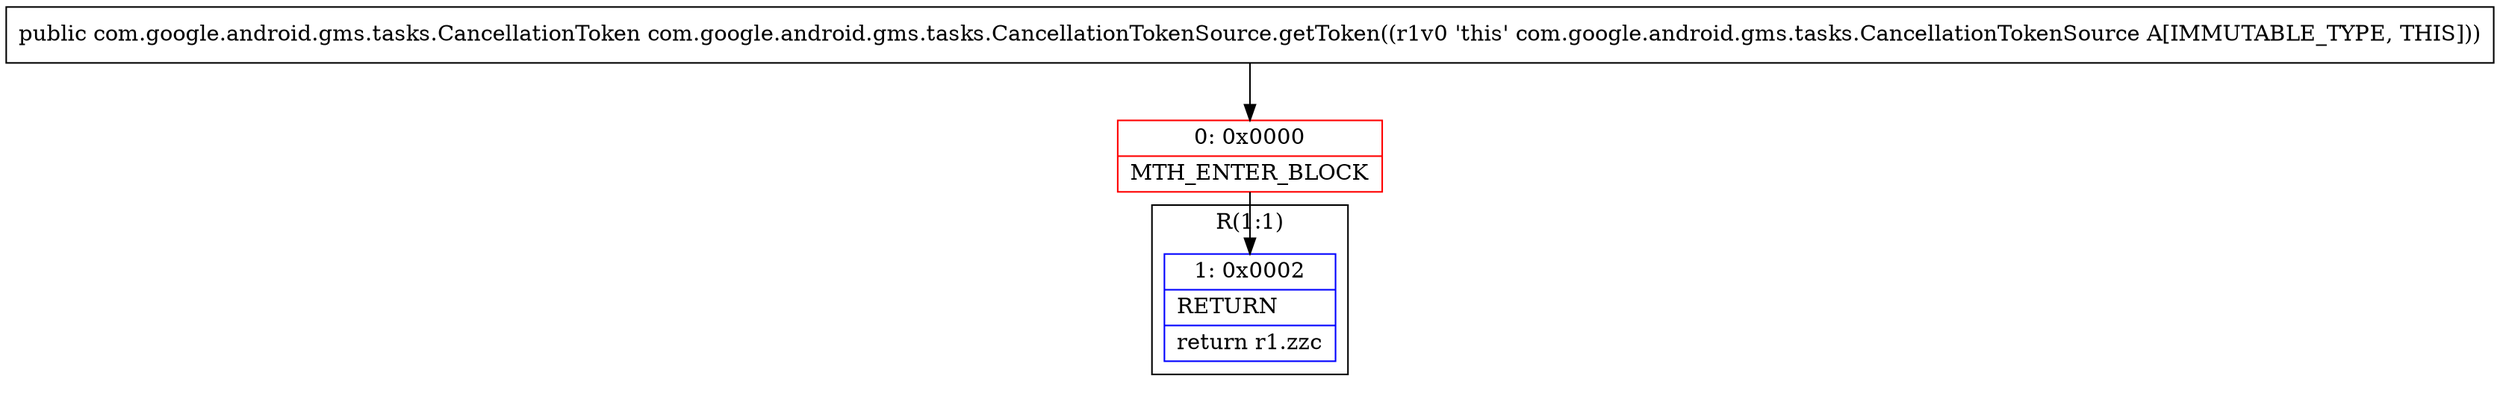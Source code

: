 digraph "CFG forcom.google.android.gms.tasks.CancellationTokenSource.getToken()Lcom\/google\/android\/gms\/tasks\/CancellationToken;" {
subgraph cluster_Region_164516987 {
label = "R(1:1)";
node [shape=record,color=blue];
Node_1 [shape=record,label="{1\:\ 0x0002|RETURN\l|return r1.zzc\l}"];
}
Node_0 [shape=record,color=red,label="{0\:\ 0x0000|MTH_ENTER_BLOCK\l}"];
MethodNode[shape=record,label="{public com.google.android.gms.tasks.CancellationToken com.google.android.gms.tasks.CancellationTokenSource.getToken((r1v0 'this' com.google.android.gms.tasks.CancellationTokenSource A[IMMUTABLE_TYPE, THIS])) }"];
MethodNode -> Node_0;
Node_0 -> Node_1;
}

